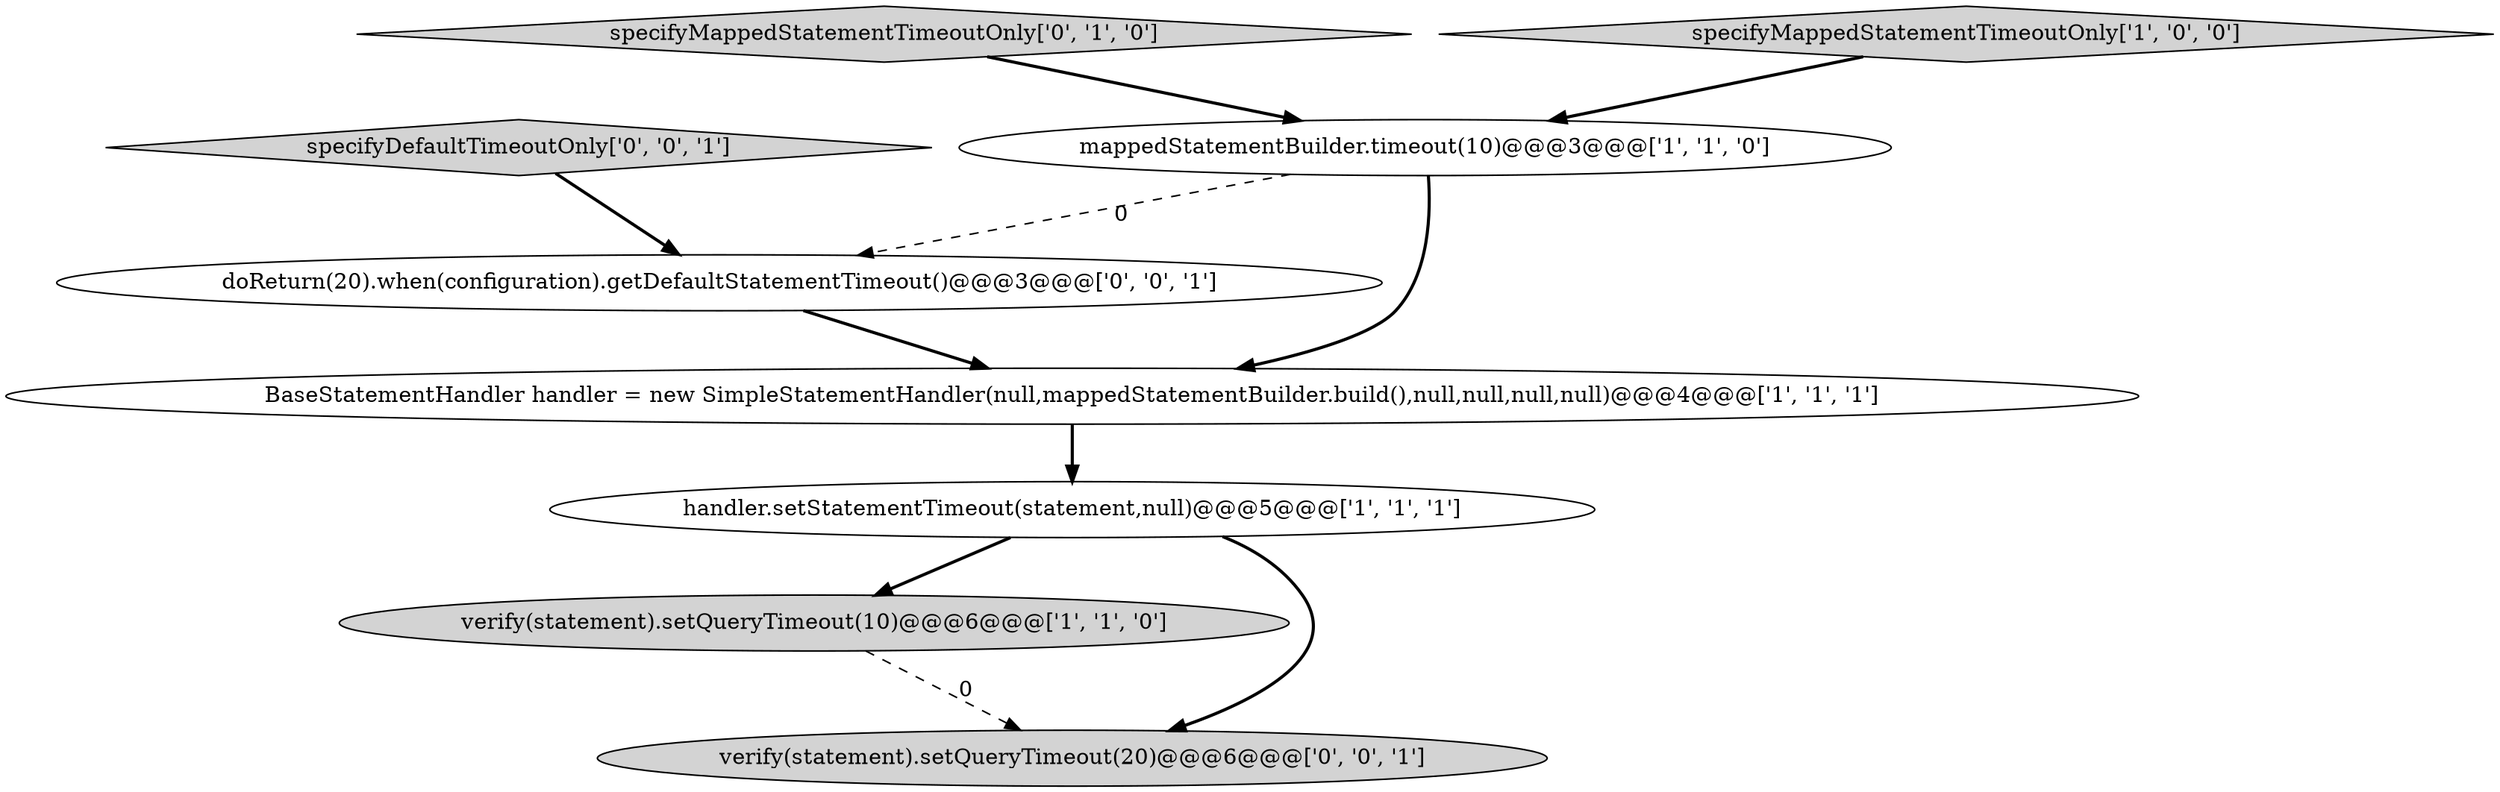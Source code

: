 digraph {
4 [style = filled, label = "handler.setStatementTimeout(statement,null)@@@5@@@['1', '1', '1']", fillcolor = white, shape = ellipse image = "AAA0AAABBB1BBB"];
1 [style = filled, label = "verify(statement).setQueryTimeout(10)@@@6@@@['1', '1', '0']", fillcolor = lightgray, shape = ellipse image = "AAA0AAABBB1BBB"];
7 [style = filled, label = "specifyDefaultTimeoutOnly['0', '0', '1']", fillcolor = lightgray, shape = diamond image = "AAA0AAABBB3BBB"];
2 [style = filled, label = "BaseStatementHandler handler = new SimpleStatementHandler(null,mappedStatementBuilder.build(),null,null,null,null)@@@4@@@['1', '1', '1']", fillcolor = white, shape = ellipse image = "AAA0AAABBB1BBB"];
5 [style = filled, label = "specifyMappedStatementTimeoutOnly['0', '1', '0']", fillcolor = lightgray, shape = diamond image = "AAA0AAABBB2BBB"];
0 [style = filled, label = "mappedStatementBuilder.timeout(10)@@@3@@@['1', '1', '0']", fillcolor = white, shape = ellipse image = "AAA0AAABBB1BBB"];
8 [style = filled, label = "verify(statement).setQueryTimeout(20)@@@6@@@['0', '0', '1']", fillcolor = lightgray, shape = ellipse image = "AAA0AAABBB3BBB"];
6 [style = filled, label = "doReturn(20).when(configuration).getDefaultStatementTimeout()@@@3@@@['0', '0', '1']", fillcolor = white, shape = ellipse image = "AAA0AAABBB3BBB"];
3 [style = filled, label = "specifyMappedStatementTimeoutOnly['1', '0', '0']", fillcolor = lightgray, shape = diamond image = "AAA0AAABBB1BBB"];
4->8 [style = bold, label=""];
1->8 [style = dashed, label="0"];
4->1 [style = bold, label=""];
0->6 [style = dashed, label="0"];
5->0 [style = bold, label=""];
2->4 [style = bold, label=""];
3->0 [style = bold, label=""];
7->6 [style = bold, label=""];
0->2 [style = bold, label=""];
6->2 [style = bold, label=""];
}
